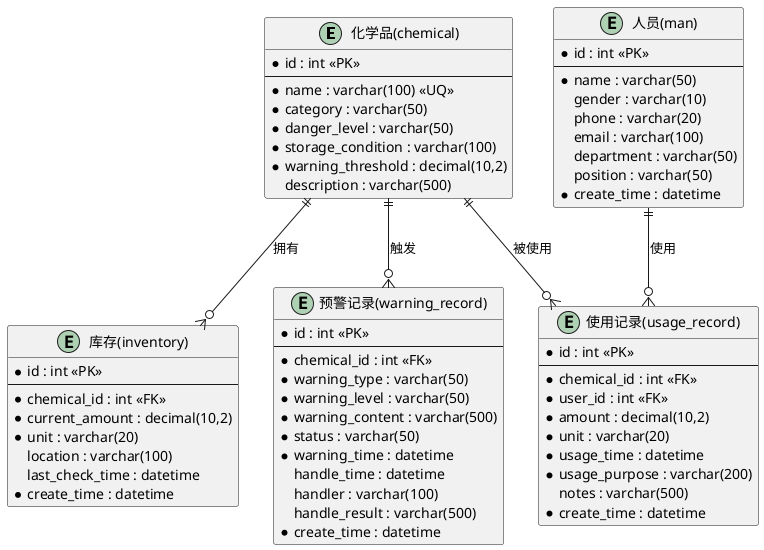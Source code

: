 @startuml 危化品管理系统ER图

' 实体定义
entity "化学品(chemical)" as chemical {
  * id : int <<PK>>
  --
  * name : varchar(100) <<UQ>>
  * category : varchar(50)
  * danger_level : varchar(50)
  * storage_condition : varchar(100)
  * warning_threshold : decimal(10,2)
  description : varchar(500)
}

entity "人员(man)" as man {
  * id : int <<PK>>
  --
  * name : varchar(50)
  gender : varchar(10)
  phone : varchar(20)
  email : varchar(100)
  department : varchar(50)
  position : varchar(50)
  * create_time : datetime
}

entity "库存(inventory)" as inventory {
  * id : int <<PK>>
  --
  * chemical_id : int <<FK>>
  * current_amount : decimal(10,2)
  * unit : varchar(20)
  location : varchar(100)
  last_check_time : datetime
  * create_time : datetime
}

entity "预警记录(warning_record)" as warning {
  * id : int <<PK>>
  --
  * chemical_id : int <<FK>>
  * warning_type : varchar(50)
  * warning_level : varchar(50)
  * warning_content : varchar(500)
  * status : varchar(50)
  * warning_time : datetime
  handle_time : datetime
  handler : varchar(100)
  handle_result : varchar(500)
  * create_time : datetime
}

entity "使用记录(usage_record)" as usage {
  * id : int <<PK>>
  --
  * chemical_id : int <<FK>>
  * user_id : int <<FK>>
  * amount : decimal(10,2)
  * unit : varchar(20)
  * usage_time : datetime
  * usage_purpose : varchar(200)
  notes : varchar(500)
  * create_time : datetime
}

' 关系定义
chemical ||--o{ inventory : "拥有"
chemical ||--o{ warning : "触发"
chemical ||--o{ usage : "被使用"
man ||--o{ usage : "使用"

@enduml 